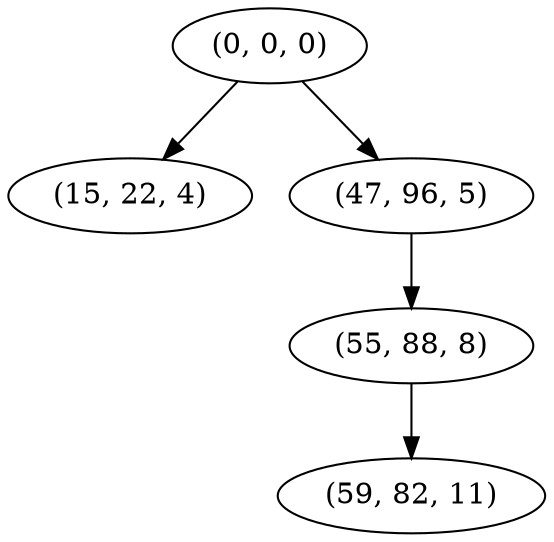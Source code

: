 digraph tree {
    "(0, 0, 0)";
    "(15, 22, 4)";
    "(47, 96, 5)";
    "(55, 88, 8)";
    "(59, 82, 11)";
    "(0, 0, 0)" -> "(15, 22, 4)";
    "(0, 0, 0)" -> "(47, 96, 5)";
    "(47, 96, 5)" -> "(55, 88, 8)";
    "(55, 88, 8)" -> "(59, 82, 11)";
}
